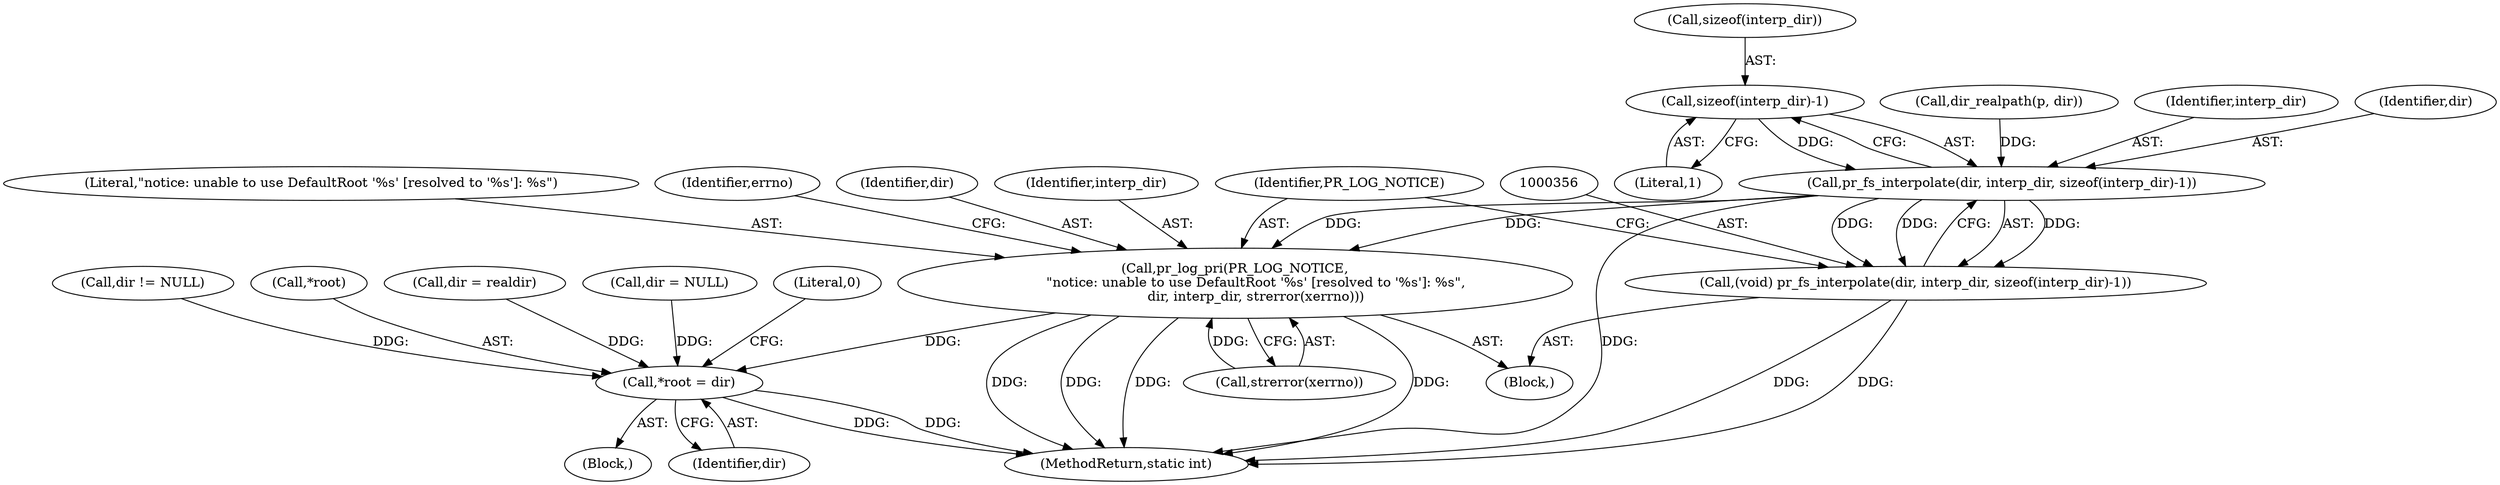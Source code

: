 digraph "0_proftpd_349addc3be4fcdad9bd4ec01ad1ccd916c898ed8@API" {
"1000360" [label="(Call,sizeof(interp_dir)-1)"];
"1000357" [label="(Call,pr_fs_interpolate(dir, interp_dir, sizeof(interp_dir)-1))"];
"1000355" [label="(Call,(void) pr_fs_interpolate(dir, interp_dir, sizeof(interp_dir)-1))"];
"1000364" [label="(Call,pr_log_pri(PR_LOG_NOTICE,\n          \"notice: unable to use DefaultRoot '%s' [resolved to '%s']: %s\",\n          dir, interp_dir, strerror(xerrno)))"];
"1000374" [label="(Call,*root = dir)"];
"1000348" [label="(Block,)"];
"1000182" [label="(Call,dir != NULL)"];
"1000355" [label="(Call,(void) pr_fs_interpolate(dir, interp_dir, sizeof(interp_dir)-1))"];
"1000374" [label="(Call,*root = dir)"];
"1000335" [label="(Call,dir_realpath(p, dir))"];
"1000367" [label="(Identifier,dir)"];
"1000360" [label="(Call,sizeof(interp_dir)-1)"];
"1000372" [label="(Identifier,errno)"];
"1000380" [label="(MethodReturn,static int)"];
"1000110" [label="(Block,)"];
"1000369" [label="(Call,strerror(xerrno))"];
"1000359" [label="(Identifier,interp_dir)"];
"1000375" [label="(Call,*root)"];
"1000344" [label="(Call,dir = realdir)"];
"1000377" [label="(Identifier,dir)"];
"1000358" [label="(Identifier,dir)"];
"1000365" [label="(Identifier,PR_LOG_NOTICE)"];
"1000368" [label="(Identifier,interp_dir)"];
"1000357" [label="(Call,pr_fs_interpolate(dir, interp_dir, sizeof(interp_dir)-1))"];
"1000361" [label="(Call,sizeof(interp_dir))"];
"1000209" [label="(Call,dir = NULL)"];
"1000379" [label="(Literal,0)"];
"1000363" [label="(Literal,1)"];
"1000366" [label="(Literal,\"notice: unable to use DefaultRoot '%s' [resolved to '%s']: %s\")"];
"1000364" [label="(Call,pr_log_pri(PR_LOG_NOTICE,\n          \"notice: unable to use DefaultRoot '%s' [resolved to '%s']: %s\",\n          dir, interp_dir, strerror(xerrno)))"];
"1000360" -> "1000357"  [label="AST: "];
"1000360" -> "1000363"  [label="CFG: "];
"1000361" -> "1000360"  [label="AST: "];
"1000363" -> "1000360"  [label="AST: "];
"1000357" -> "1000360"  [label="CFG: "];
"1000360" -> "1000357"  [label="DDG: "];
"1000357" -> "1000355"  [label="AST: "];
"1000358" -> "1000357"  [label="AST: "];
"1000359" -> "1000357"  [label="AST: "];
"1000355" -> "1000357"  [label="CFG: "];
"1000357" -> "1000380"  [label="DDG: "];
"1000357" -> "1000355"  [label="DDG: "];
"1000357" -> "1000355"  [label="DDG: "];
"1000357" -> "1000355"  [label="DDG: "];
"1000335" -> "1000357"  [label="DDG: "];
"1000357" -> "1000364"  [label="DDG: "];
"1000357" -> "1000364"  [label="DDG: "];
"1000355" -> "1000348"  [label="AST: "];
"1000356" -> "1000355"  [label="AST: "];
"1000365" -> "1000355"  [label="CFG: "];
"1000355" -> "1000380"  [label="DDG: "];
"1000355" -> "1000380"  [label="DDG: "];
"1000364" -> "1000348"  [label="AST: "];
"1000364" -> "1000369"  [label="CFG: "];
"1000365" -> "1000364"  [label="AST: "];
"1000366" -> "1000364"  [label="AST: "];
"1000367" -> "1000364"  [label="AST: "];
"1000368" -> "1000364"  [label="AST: "];
"1000369" -> "1000364"  [label="AST: "];
"1000372" -> "1000364"  [label="CFG: "];
"1000364" -> "1000380"  [label="DDG: "];
"1000364" -> "1000380"  [label="DDG: "];
"1000364" -> "1000380"  [label="DDG: "];
"1000364" -> "1000380"  [label="DDG: "];
"1000369" -> "1000364"  [label="DDG: "];
"1000364" -> "1000374"  [label="DDG: "];
"1000374" -> "1000110"  [label="AST: "];
"1000374" -> "1000377"  [label="CFG: "];
"1000375" -> "1000374"  [label="AST: "];
"1000377" -> "1000374"  [label="AST: "];
"1000379" -> "1000374"  [label="CFG: "];
"1000374" -> "1000380"  [label="DDG: "];
"1000374" -> "1000380"  [label="DDG: "];
"1000209" -> "1000374"  [label="DDG: "];
"1000344" -> "1000374"  [label="DDG: "];
"1000182" -> "1000374"  [label="DDG: "];
}
